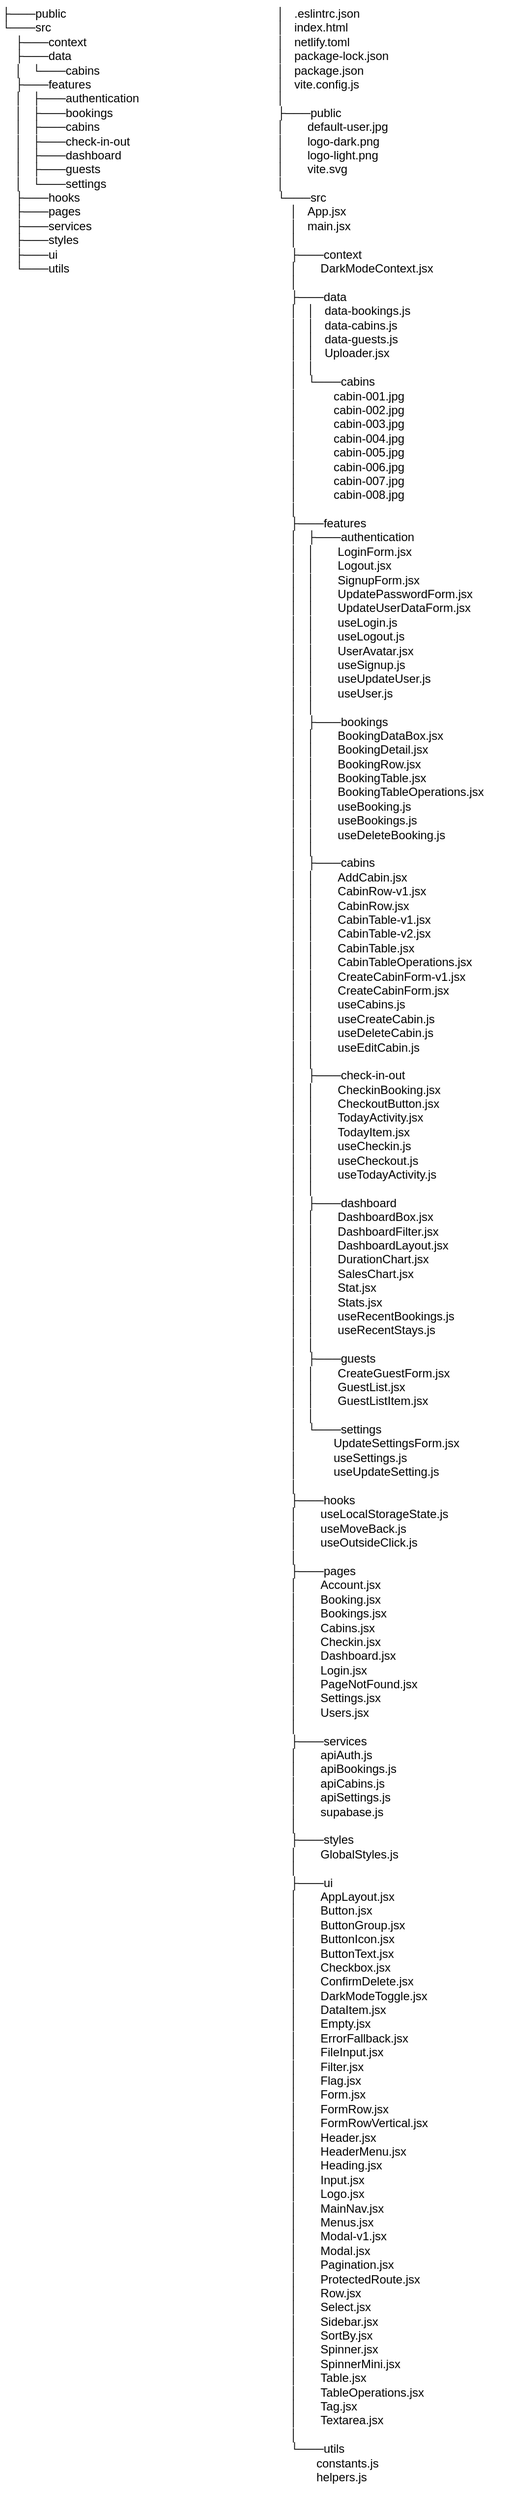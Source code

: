 <mxfile version="21.2.1" type="github">
  <diagram name="Page-1" id="hVoxCDPz-ZyYI2KS5SWb">
    <mxGraphModel dx="724" dy="390" grid="1" gridSize="10" guides="1" tooltips="1" connect="1" arrows="1" fold="1" page="1" pageScale="1" pageWidth="850" pageHeight="1100" background="none" math="0" shadow="0">
      <root>
        <mxCell id="0" />
        <mxCell id="1" parent="0" />
        <mxCell id="YXWjeA23zhTtA7DLvyyX-3" value="├───public&#xa;└───src&#xa;    ├───context&#xa;    ├───data&#xa;    │   └───cabins&#xa;    ├───features&#xa;    │   ├───authentication&#xa;    │   ├───bookings&#xa;    │   ├───cabins&#xa;    │   ├───check-in-out&#xa;    │   ├───dashboard&#xa;    │   ├───guests&#xa;    │   └───settings&#xa;    ├───hooks&#xa;    ├───pages&#xa;    ├───services&#xa;    ├───styles&#xa;    ├───ui&#xa;    └───utils" style="text;whiteSpace=wrap;html=1;" vertex="1" parent="1">
          <mxGeometry x="60" y="120" width="170" height="300" as="geometry" />
        </mxCell>
        <mxCell id="YXWjeA23zhTtA7DLvyyX-4" value="│   .eslintrc.json&#xa;│   index.html&#xa;│   netlify.toml&#xa;│   package-lock.json&#xa;│   package.json&#xa;│   vite.config.js&#xa;│   &#xa;├───public&#xa;│       default-user.jpg&#xa;│       logo-dark.png&#xa;│       logo-light.png&#xa;│       vite.svg&#xa;│&#xa;└───src&#xa;    │   App.jsx&#xa;    │   main.jsx&#xa;    │&#xa;    ├───context&#xa;    │       DarkModeContext.jsx&#xa;    │&#xa;    ├───data&#xa;    │   │   data-bookings.js&#xa;    │   │   data-cabins.js&#xa;    │   │   data-guests.js&#xa;    │   │   Uploader.jsx&#xa;    │   │&#xa;    │   └───cabins&#xa;    │           cabin-001.jpg&#xa;    │           cabin-002.jpg&#xa;    │           cabin-003.jpg&#xa;    │           cabin-004.jpg&#xa;    │           cabin-005.jpg&#xa;    │           cabin-006.jpg&#xa;    │           cabin-007.jpg&#xa;    │           cabin-008.jpg&#xa;    │&#xa;    ├───features&#xa;    │   ├───authentication&#xa;    │   │       LoginForm.jsx&#xa;    │   │       Logout.jsx&#xa;    │   │       SignupForm.jsx&#xa;    │   │       UpdatePasswordForm.jsx&#xa;    │   │       UpdateUserDataForm.jsx&#xa;    │   │       useLogin.js&#xa;    │   │       useLogout.js&#xa;    │   │       UserAvatar.jsx&#xa;    │   │       useSignup.js&#xa;    │   │       useUpdateUser.js&#xa;    │   │       useUser.js&#xa;    │   │       &#xa;    │   ├───bookings&#xa;    │   │       BookingDataBox.jsx&#xa;    │   │       BookingDetail.jsx&#xa;    │   │       BookingRow.jsx&#xa;    │   │       BookingTable.jsx&#xa;    │   │       BookingTableOperations.jsx&#xa;    │   │       useBooking.js&#xa;    │   │       useBookings.js&#xa;    │   │       useDeleteBooking.js&#xa;    │   │&#xa;    │   ├───cabins&#xa;    │   │       AddCabin.jsx&#xa;    │   │       CabinRow-v1.jsx&#xa;    │   │       CabinRow.jsx&#xa;    │   │       CabinTable-v1.jsx&#xa;    │   │       CabinTable-v2.jsx&#xa;    │   │       CabinTable.jsx&#xa;    │   │       CabinTableOperations.jsx&#xa;    │   │       CreateCabinForm-v1.jsx&#xa;    │   │       CreateCabinForm.jsx&#xa;    │   │       useCabins.js&#xa;    │   │       useCreateCabin.js&#xa;    │   │       useDeleteCabin.js&#xa;    │   │       useEditCabin.js&#xa;    │   │&#xa;    │   ├───check-in-out&#xa;    │   │       CheckinBooking.jsx&#xa;    │   │       CheckoutButton.jsx&#xa;    │   │       TodayActivity.jsx&#xa;    │   │       TodayItem.jsx&#xa;    │   │       useCheckin.js&#xa;    │   │       useCheckout.js&#xa;    │   │       useTodayActivity.js&#xa;    │   │&#xa;    │   ├───dashboard&#xa;    │   │       DashboardBox.jsx&#xa;    │   │       DashboardFilter.jsx&#xa;    │   │       DashboardLayout.jsx&#xa;    │   │       DurationChart.jsx&#xa;    │   │       SalesChart.jsx&#xa;    │   │       Stat.jsx&#xa;    │   │       Stats.jsx&#xa;    │   │       useRecentBookings.js&#xa;    │   │       useRecentStays.js&#xa;    │   │&#xa;    │   ├───guests&#xa;    │   │       CreateGuestForm.jsx&#xa;    │   │       GuestList.jsx&#xa;    │   │       GuestListItem.jsx&#xa;    │   │&#xa;    │   └───settings&#xa;    │           UpdateSettingsForm.jsx&#xa;    │           useSettings.js&#xa;    │           useUpdateSetting.js&#xa;    │&#xa;    ├───hooks&#xa;    │       useLocalStorageState.js&#xa;    │       useMoveBack.js&#xa;    │       useOutsideClick.js&#xa;    │&#xa;    ├───pages&#xa;    │       Account.jsx&#xa;    │       Booking.jsx&#xa;    │       Bookings.jsx&#xa;    │       Cabins.jsx&#xa;    │       Checkin.jsx&#xa;    │       Dashboard.jsx&#xa;    │       Login.jsx&#xa;    │       PageNotFound.jsx&#xa;    │       Settings.jsx&#xa;    │       Users.jsx&#xa;    │&#xa;    ├───services&#xa;    │       apiAuth.js&#xa;    │       apiBookings.js&#xa;    │       apiCabins.js&#xa;    │       apiSettings.js&#xa;    │       supabase.js&#xa;    │&#xa;    ├───styles&#xa;    │       GlobalStyles.js&#xa;    │&#xa;    ├───ui&#xa;    │       AppLayout.jsx&#xa;    │       Button.jsx&#xa;    │       ButtonGroup.jsx&#xa;    │       ButtonIcon.jsx&#xa;    │       ButtonText.jsx&#xa;    │       Checkbox.jsx&#xa;    │       ConfirmDelete.jsx&#xa;    │       DarkModeToggle.jsx&#xa;    │       DataItem.jsx&#xa;    │       Empty.jsx&#xa;    │       ErrorFallback.jsx&#xa;    │       FileInput.jsx&#xa;    │       Filter.jsx&#xa;    │       Flag.jsx&#xa;    │       Form.jsx&#xa;    │       FormRow.jsx&#xa;    │       FormRowVertical.jsx&#xa;    │       Header.jsx&#xa;    │       HeaderMenu.jsx&#xa;    │       Heading.jsx&#xa;    │       Input.jsx&#xa;    │       Logo.jsx&#xa;    │       MainNav.jsx&#xa;    │       Menus.jsx&#xa;    │       Modal-v1.jsx&#xa;    │       Modal.jsx&#xa;    │       Pagination.jsx&#xa;    │       ProtectedRoute.jsx&#xa;    │       Row.jsx&#xa;    │       Select.jsx&#xa;    │       Sidebar.jsx&#xa;    │       SortBy.jsx&#xa;    │       Spinner.jsx&#xa;    │       SpinnerMini.jsx&#xa;    │       Table.jsx&#xa;    │       TableOperations.jsx&#xa;    │       Tag.jsx&#xa;    │       Textarea.jsx&#xa;    │&#xa;    └───utils&#xa;            constants.js&#xa;            helpers.js" style="text;whiteSpace=wrap;html=1;" vertex="1" parent="1">
          <mxGeometry x="340" y="120" width="240" height="2540" as="geometry" />
        </mxCell>
      </root>
    </mxGraphModel>
  </diagram>
</mxfile>
